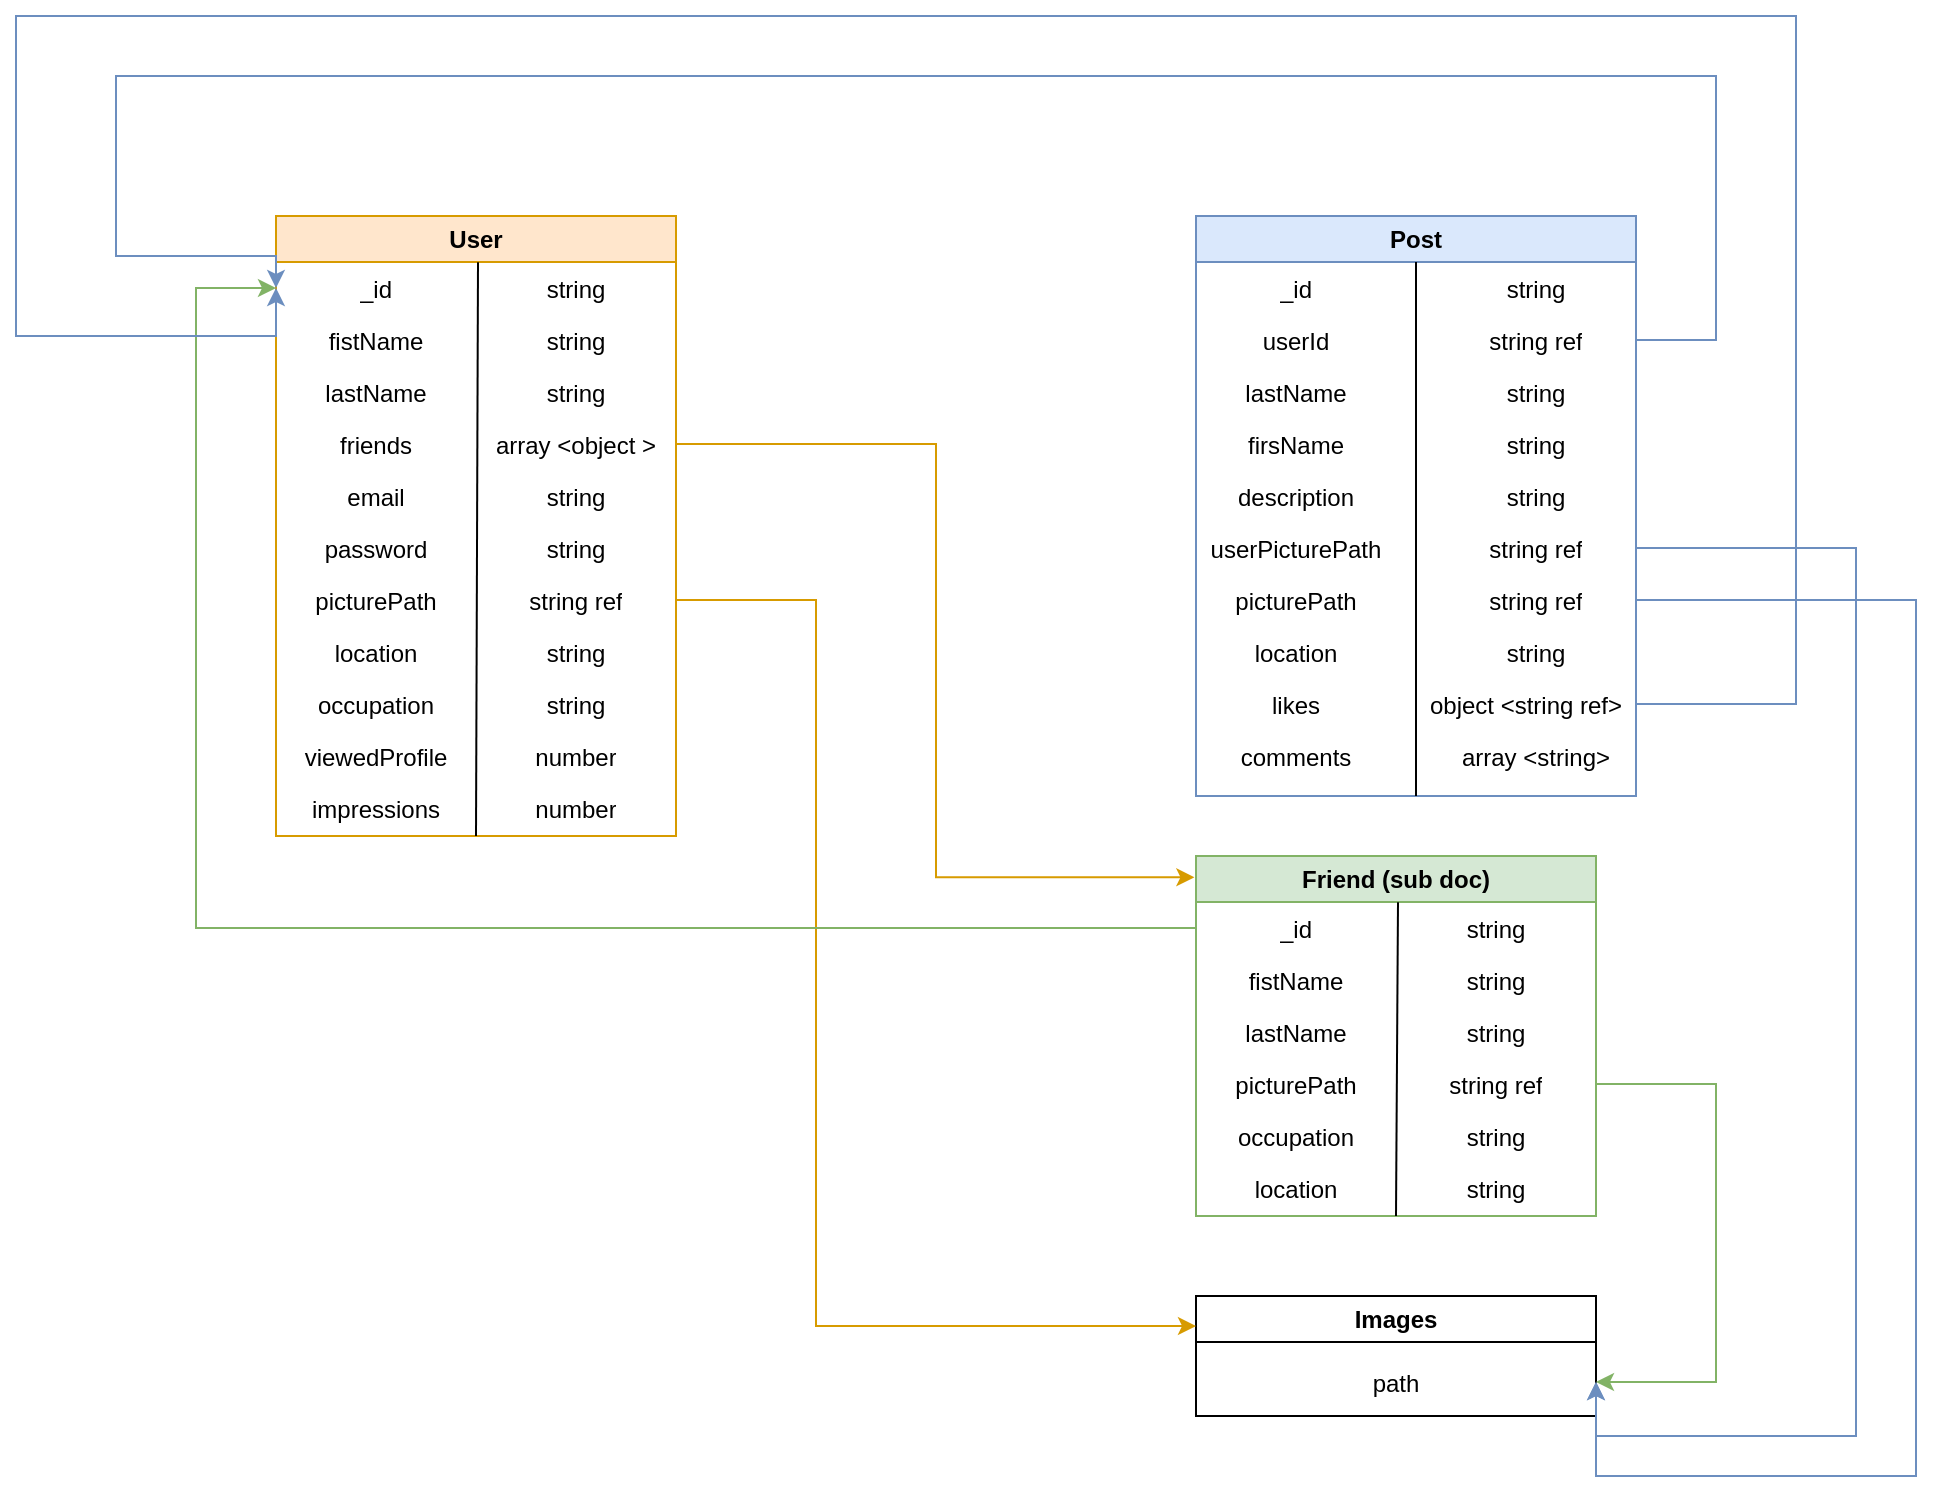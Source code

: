 <mxfile version="24.7.5">
  <diagram name="Page-1" id="9f46799a-70d6-7492-0946-bef42562c5a5">
    <mxGraphModel dx="762" dy="1180" grid="1" gridSize="10" guides="1" tooltips="1" connect="1" arrows="1" fold="1" page="1" pageScale="1" pageWidth="1100" pageHeight="850" background="none" math="0" shadow="0">
      <root>
        <mxCell id="0" />
        <mxCell id="1" parent="0" />
        <mxCell id="Df8o5yblTbUjX59oWI9H-17" value="User" style="swimlane;whiteSpace=wrap;html=1;fillColor=#ffe6cc;strokeColor=#d79b00;" vertex="1" parent="1">
          <mxGeometry x="250" y="140" width="200" height="310" as="geometry">
            <mxRectangle x="350" y="180" width="140" height="30" as="alternateBounds" />
          </mxGeometry>
        </mxCell>
        <mxCell id="78961159f06e98e8-23" value="_id" style="text;html=1;strokeColor=none;fillColor=none;align=center;verticalAlign=top;spacingLeft=4;spacingRight=4;whiteSpace=wrap;overflow=hidden;rotatable=0;points=[[0,0.5],[1,0.5]];portConstraint=eastwest;container=0;" parent="Df8o5yblTbUjX59oWI9H-17" vertex="1">
          <mxGeometry y="23" width="100" height="26" as="geometry" />
        </mxCell>
        <mxCell id="Df8o5yblTbUjX59oWI9H-18" value="" style="endArrow=none;html=1;rounded=0;entryX=1.01;entryY=0.004;entryDx=0;entryDy=0;entryPerimeter=0;exitX=0.5;exitY=1;exitDx=0;exitDy=0;" edge="1" parent="Df8o5yblTbUjX59oWI9H-17" source="Df8o5yblTbUjX59oWI9H-17" target="78961159f06e98e8-23">
          <mxGeometry width="50" height="50" relative="1" as="geometry">
            <mxPoint x="50" y="104" as="sourcePoint" />
            <mxPoint x="100" y="54" as="targetPoint" />
          </mxGeometry>
        </mxCell>
        <mxCell id="Df8o5yblTbUjX59oWI9H-19" value="string" style="text;html=1;strokeColor=none;fillColor=none;align=center;verticalAlign=top;spacingLeft=4;spacingRight=4;whiteSpace=wrap;overflow=hidden;rotatable=0;points=[[0,0.5],[1,0.5]];portConstraint=eastwest;container=0;" vertex="1" parent="Df8o5yblTbUjX59oWI9H-17">
          <mxGeometry x="100" y="23" width="100" height="26" as="geometry" />
        </mxCell>
        <mxCell id="Df8o5yblTbUjX59oWI9H-20" value="fistName" style="text;html=1;strokeColor=none;fillColor=none;align=center;verticalAlign=top;spacingLeft=4;spacingRight=4;whiteSpace=wrap;overflow=hidden;rotatable=0;points=[[0,0.5],[1,0.5]];portConstraint=eastwest;container=0;" vertex="1" parent="Df8o5yblTbUjX59oWI9H-17">
          <mxGeometry y="49" width="100" height="26" as="geometry" />
        </mxCell>
        <mxCell id="Df8o5yblTbUjX59oWI9H-21" value="string" style="text;html=1;strokeColor=none;fillColor=none;align=center;verticalAlign=top;spacingLeft=4;spacingRight=4;whiteSpace=wrap;overflow=hidden;rotatable=0;points=[[0,0.5],[1,0.5]];portConstraint=eastwest;container=0;" vertex="1" parent="Df8o5yblTbUjX59oWI9H-17">
          <mxGeometry x="100" y="49" width="100" height="26" as="geometry" />
        </mxCell>
        <mxCell id="Df8o5yblTbUjX59oWI9H-22" value="lastName" style="text;html=1;strokeColor=none;fillColor=none;align=center;verticalAlign=top;spacingLeft=4;spacingRight=4;whiteSpace=wrap;overflow=hidden;rotatable=0;points=[[0,0.5],[1,0.5]];portConstraint=eastwest;container=0;" vertex="1" parent="Df8o5yblTbUjX59oWI9H-17">
          <mxGeometry y="75" width="100" height="26" as="geometry" />
        </mxCell>
        <mxCell id="Df8o5yblTbUjX59oWI9H-23" value="string" style="text;html=1;strokeColor=none;fillColor=none;align=center;verticalAlign=top;spacingLeft=4;spacingRight=4;whiteSpace=wrap;overflow=hidden;rotatable=0;points=[[0,0.5],[1,0.5]];portConstraint=eastwest;container=0;" vertex="1" parent="Df8o5yblTbUjX59oWI9H-17">
          <mxGeometry x="100" y="75" width="100" height="26" as="geometry" />
        </mxCell>
        <mxCell id="Df8o5yblTbUjX59oWI9H-24" value="friends" style="text;html=1;strokeColor=none;fillColor=none;align=center;verticalAlign=top;spacingLeft=4;spacingRight=4;whiteSpace=wrap;overflow=hidden;rotatable=0;points=[[0,0.5],[1,0.5]];portConstraint=eastwest;container=0;" vertex="1" parent="Df8o5yblTbUjX59oWI9H-17">
          <mxGeometry y="101" width="100" height="26" as="geometry" />
        </mxCell>
        <mxCell id="Df8o5yblTbUjX59oWI9H-25" value="array &amp;lt;object &amp;gt;" style="text;html=1;strokeColor=none;fillColor=none;align=center;verticalAlign=top;spacingLeft=4;spacingRight=4;whiteSpace=wrap;overflow=hidden;rotatable=0;points=[[0,0.5],[1,0.5]];portConstraint=eastwest;container=0;" vertex="1" parent="Df8o5yblTbUjX59oWI9H-17">
          <mxGeometry x="100" y="101" width="100" height="26" as="geometry" />
        </mxCell>
        <mxCell id="Df8o5yblTbUjX59oWI9H-26" value="email" style="text;html=1;strokeColor=none;fillColor=none;align=center;verticalAlign=top;spacingLeft=4;spacingRight=4;whiteSpace=wrap;overflow=hidden;rotatable=0;points=[[0,0.5],[1,0.5]];portConstraint=eastwest;container=0;" vertex="1" parent="Df8o5yblTbUjX59oWI9H-17">
          <mxGeometry y="127" width="100" height="26" as="geometry" />
        </mxCell>
        <mxCell id="Df8o5yblTbUjX59oWI9H-27" value="string" style="text;html=1;strokeColor=none;fillColor=none;align=center;verticalAlign=top;spacingLeft=4;spacingRight=4;whiteSpace=wrap;overflow=hidden;rotatable=0;points=[[0,0.5],[1,0.5]];portConstraint=eastwest;container=0;" vertex="1" parent="Df8o5yblTbUjX59oWI9H-17">
          <mxGeometry x="100" y="127" width="100" height="26" as="geometry" />
        </mxCell>
        <mxCell id="Df8o5yblTbUjX59oWI9H-28" value="password" style="text;html=1;strokeColor=none;fillColor=none;align=center;verticalAlign=top;spacingLeft=4;spacingRight=4;whiteSpace=wrap;overflow=hidden;rotatable=0;points=[[0,0.5],[1,0.5]];portConstraint=eastwest;container=0;" vertex="1" parent="Df8o5yblTbUjX59oWI9H-17">
          <mxGeometry y="153" width="100" height="26" as="geometry" />
        </mxCell>
        <mxCell id="Df8o5yblTbUjX59oWI9H-29" value="string" style="text;html=1;strokeColor=none;fillColor=none;align=center;verticalAlign=top;spacingLeft=4;spacingRight=4;whiteSpace=wrap;overflow=hidden;rotatable=0;points=[[0,0.5],[1,0.5]];portConstraint=eastwest;container=0;" vertex="1" parent="Df8o5yblTbUjX59oWI9H-17">
          <mxGeometry x="100" y="153" width="100" height="26" as="geometry" />
        </mxCell>
        <mxCell id="Df8o5yblTbUjX59oWI9H-30" value="picturePath" style="text;html=1;strokeColor=none;fillColor=none;align=center;verticalAlign=top;spacingLeft=4;spacingRight=4;whiteSpace=wrap;overflow=hidden;rotatable=0;points=[[0,0.5],[1,0.5]];portConstraint=eastwest;container=0;" vertex="1" parent="Df8o5yblTbUjX59oWI9H-17">
          <mxGeometry y="179" width="100" height="26" as="geometry" />
        </mxCell>
        <mxCell id="Df8o5yblTbUjX59oWI9H-31" value="string ref" style="text;html=1;strokeColor=none;fillColor=none;align=center;verticalAlign=top;spacingLeft=4;spacingRight=4;whiteSpace=wrap;overflow=hidden;rotatable=0;points=[[0,0.5],[1,0.5]];portConstraint=eastwest;container=0;" vertex="1" parent="Df8o5yblTbUjX59oWI9H-17">
          <mxGeometry x="100" y="179" width="100" height="26" as="geometry" />
        </mxCell>
        <mxCell id="Df8o5yblTbUjX59oWI9H-32" value="location" style="text;html=1;strokeColor=none;fillColor=none;align=center;verticalAlign=top;spacingLeft=4;spacingRight=4;whiteSpace=wrap;overflow=hidden;rotatable=0;points=[[0,0.5],[1,0.5]];portConstraint=eastwest;container=0;" vertex="1" parent="Df8o5yblTbUjX59oWI9H-17">
          <mxGeometry y="205" width="100" height="26" as="geometry" />
        </mxCell>
        <mxCell id="Df8o5yblTbUjX59oWI9H-33" value="string" style="text;html=1;strokeColor=none;fillColor=none;align=center;verticalAlign=top;spacingLeft=4;spacingRight=4;whiteSpace=wrap;overflow=hidden;rotatable=0;points=[[0,0.5],[1,0.5]];portConstraint=eastwest;container=0;" vertex="1" parent="Df8o5yblTbUjX59oWI9H-17">
          <mxGeometry x="100" y="205" width="100" height="26" as="geometry" />
        </mxCell>
        <mxCell id="Df8o5yblTbUjX59oWI9H-34" value="occupation" style="text;html=1;strokeColor=none;fillColor=none;align=center;verticalAlign=top;spacingLeft=4;spacingRight=4;whiteSpace=wrap;overflow=hidden;rotatable=0;points=[[0,0.5],[1,0.5]];portConstraint=eastwest;container=0;" vertex="1" parent="Df8o5yblTbUjX59oWI9H-17">
          <mxGeometry y="231" width="100" height="26" as="geometry" />
        </mxCell>
        <mxCell id="Df8o5yblTbUjX59oWI9H-35" value="string" style="text;html=1;strokeColor=none;fillColor=none;align=center;verticalAlign=top;spacingLeft=4;spacingRight=4;whiteSpace=wrap;overflow=hidden;rotatable=0;points=[[0,0.5],[1,0.5]];portConstraint=eastwest;container=0;" vertex="1" parent="Df8o5yblTbUjX59oWI9H-17">
          <mxGeometry x="100" y="231" width="100" height="26" as="geometry" />
        </mxCell>
        <mxCell id="Df8o5yblTbUjX59oWI9H-36" value="viewedProfile" style="text;html=1;strokeColor=none;fillColor=none;align=center;verticalAlign=top;spacingLeft=4;spacingRight=4;whiteSpace=wrap;overflow=hidden;rotatable=0;points=[[0,0.5],[1,0.5]];portConstraint=eastwest;container=0;" vertex="1" parent="Df8o5yblTbUjX59oWI9H-17">
          <mxGeometry y="257" width="100" height="26" as="geometry" />
        </mxCell>
        <mxCell id="Df8o5yblTbUjX59oWI9H-37" value="number" style="text;html=1;strokeColor=none;fillColor=none;align=center;verticalAlign=top;spacingLeft=4;spacingRight=4;whiteSpace=wrap;overflow=hidden;rotatable=0;points=[[0,0.5],[1,0.5]];portConstraint=eastwest;container=0;" vertex="1" parent="Df8o5yblTbUjX59oWI9H-17">
          <mxGeometry x="100" y="257" width="100" height="26" as="geometry" />
        </mxCell>
        <mxCell id="Df8o5yblTbUjX59oWI9H-38" value="impressions" style="text;html=1;strokeColor=none;fillColor=none;align=center;verticalAlign=top;spacingLeft=4;spacingRight=4;whiteSpace=wrap;overflow=hidden;rotatable=0;points=[[0,0.5],[1,0.5]];portConstraint=eastwest;container=0;" vertex="1" parent="Df8o5yblTbUjX59oWI9H-17">
          <mxGeometry y="283" width="100" height="26" as="geometry" />
        </mxCell>
        <mxCell id="Df8o5yblTbUjX59oWI9H-39" value="number" style="text;html=1;strokeColor=none;fillColor=none;align=center;verticalAlign=top;spacingLeft=4;spacingRight=4;whiteSpace=wrap;overflow=hidden;rotatable=0;points=[[0,0.5],[1,0.5]];portConstraint=eastwest;container=0;" vertex="1" parent="Df8o5yblTbUjX59oWI9H-17">
          <mxGeometry x="100" y="283" width="100" height="26" as="geometry" />
        </mxCell>
        <mxCell id="Df8o5yblTbUjX59oWI9H-40" value="Post" style="swimlane;whiteSpace=wrap;html=1;fillColor=#dae8fc;strokeColor=#6c8ebf;" vertex="1" parent="1">
          <mxGeometry x="710" y="140" width="220" height="290" as="geometry">
            <mxRectangle x="350" y="180" width="140" height="30" as="alternateBounds" />
          </mxGeometry>
        </mxCell>
        <mxCell id="Df8o5yblTbUjX59oWI9H-41" value="_id" style="text;html=1;strokeColor=none;fillColor=none;align=center;verticalAlign=top;spacingLeft=4;spacingRight=4;whiteSpace=wrap;overflow=hidden;rotatable=0;points=[[0,0.5],[1,0.5]];portConstraint=eastwest;container=0;" vertex="1" parent="Df8o5yblTbUjX59oWI9H-40">
          <mxGeometry y="23" width="100" height="26" as="geometry" />
        </mxCell>
        <mxCell id="Df8o5yblTbUjX59oWI9H-42" value="" style="endArrow=none;html=1;rounded=0;exitX=0.5;exitY=1;exitDx=0;exitDy=0;" edge="1" parent="Df8o5yblTbUjX59oWI9H-40" source="Df8o5yblTbUjX59oWI9H-40">
          <mxGeometry width="50" height="50" relative="1" as="geometry">
            <mxPoint x="110" y="303" as="sourcePoint" />
            <mxPoint x="110" y="23" as="targetPoint" />
          </mxGeometry>
        </mxCell>
        <mxCell id="Df8o5yblTbUjX59oWI9H-43" value="string" style="text;html=1;strokeColor=none;fillColor=none;align=center;verticalAlign=top;spacingLeft=4;spacingRight=4;whiteSpace=wrap;overflow=hidden;rotatable=0;points=[[0,0.5],[1,0.5]];portConstraint=eastwest;container=0;" vertex="1" parent="Df8o5yblTbUjX59oWI9H-40">
          <mxGeometry x="120" y="23" width="100" height="26" as="geometry" />
        </mxCell>
        <mxCell id="Df8o5yblTbUjX59oWI9H-44" value="userId" style="text;html=1;strokeColor=none;fillColor=none;align=center;verticalAlign=top;spacingLeft=4;spacingRight=4;whiteSpace=wrap;overflow=hidden;rotatable=0;points=[[0,0.5],[1,0.5]];portConstraint=eastwest;container=0;" vertex="1" parent="Df8o5yblTbUjX59oWI9H-40">
          <mxGeometry y="49" width="100" height="26" as="geometry" />
        </mxCell>
        <mxCell id="Df8o5yblTbUjX59oWI9H-45" value="string ref" style="text;html=1;strokeColor=none;fillColor=none;align=center;verticalAlign=top;spacingLeft=4;spacingRight=4;whiteSpace=wrap;overflow=hidden;rotatable=0;points=[[0,0.5],[1,0.5]];portConstraint=eastwest;container=0;" vertex="1" parent="Df8o5yblTbUjX59oWI9H-40">
          <mxGeometry x="120" y="49" width="100" height="26" as="geometry" />
        </mxCell>
        <mxCell id="Df8o5yblTbUjX59oWI9H-46" value="lastName" style="text;html=1;strokeColor=none;fillColor=none;align=center;verticalAlign=top;spacingLeft=4;spacingRight=4;whiteSpace=wrap;overflow=hidden;rotatable=0;points=[[0,0.5],[1,0.5]];portConstraint=eastwest;container=0;" vertex="1" parent="Df8o5yblTbUjX59oWI9H-40">
          <mxGeometry y="75" width="100" height="26" as="geometry" />
        </mxCell>
        <mxCell id="Df8o5yblTbUjX59oWI9H-47" value="string" style="text;html=1;strokeColor=none;fillColor=none;align=center;verticalAlign=top;spacingLeft=4;spacingRight=4;whiteSpace=wrap;overflow=hidden;rotatable=0;points=[[0,0.5],[1,0.5]];portConstraint=eastwest;container=0;" vertex="1" parent="Df8o5yblTbUjX59oWI9H-40">
          <mxGeometry x="120" y="75" width="100" height="26" as="geometry" />
        </mxCell>
        <mxCell id="Df8o5yblTbUjX59oWI9H-48" value="firsName" style="text;html=1;strokeColor=none;fillColor=none;align=center;verticalAlign=top;spacingLeft=4;spacingRight=4;whiteSpace=wrap;overflow=hidden;rotatable=0;points=[[0,0.5],[1,0.5]];portConstraint=eastwest;container=0;" vertex="1" parent="Df8o5yblTbUjX59oWI9H-40">
          <mxGeometry y="101" width="100" height="26" as="geometry" />
        </mxCell>
        <mxCell id="Df8o5yblTbUjX59oWI9H-49" value="string" style="text;html=1;strokeColor=none;fillColor=none;align=center;verticalAlign=top;spacingLeft=4;spacingRight=4;whiteSpace=wrap;overflow=hidden;rotatable=0;points=[[0,0.5],[1,0.5]];portConstraint=eastwest;container=0;" vertex="1" parent="Df8o5yblTbUjX59oWI9H-40">
          <mxGeometry x="120" y="101" width="100" height="26" as="geometry" />
        </mxCell>
        <mxCell id="Df8o5yblTbUjX59oWI9H-50" value="description" style="text;html=1;strokeColor=none;fillColor=none;align=center;verticalAlign=top;spacingLeft=4;spacingRight=4;whiteSpace=wrap;overflow=hidden;rotatable=0;points=[[0,0.5],[1,0.5]];portConstraint=eastwest;container=0;" vertex="1" parent="Df8o5yblTbUjX59oWI9H-40">
          <mxGeometry y="127" width="100" height="26" as="geometry" />
        </mxCell>
        <mxCell id="Df8o5yblTbUjX59oWI9H-51" value="string" style="text;html=1;strokeColor=none;fillColor=none;align=center;verticalAlign=top;spacingLeft=4;spacingRight=4;whiteSpace=wrap;overflow=hidden;rotatable=0;points=[[0,0.5],[1,0.5]];portConstraint=eastwest;container=0;" vertex="1" parent="Df8o5yblTbUjX59oWI9H-40">
          <mxGeometry x="120" y="127" width="100" height="26" as="geometry" />
        </mxCell>
        <mxCell id="Df8o5yblTbUjX59oWI9H-52" value="userPicturePath" style="text;html=1;strokeColor=none;fillColor=none;align=center;verticalAlign=top;spacingLeft=4;spacingRight=4;whiteSpace=wrap;overflow=hidden;rotatable=0;points=[[0,0.5],[1,0.5]];portConstraint=eastwest;container=0;" vertex="1" parent="Df8o5yblTbUjX59oWI9H-40">
          <mxGeometry y="153" width="100" height="26" as="geometry" />
        </mxCell>
        <mxCell id="Df8o5yblTbUjX59oWI9H-53" value="string ref" style="text;html=1;strokeColor=none;fillColor=none;align=center;verticalAlign=top;spacingLeft=4;spacingRight=4;whiteSpace=wrap;overflow=hidden;rotatable=0;points=[[0,0.5],[1,0.5]];portConstraint=eastwest;container=0;" vertex="1" parent="Df8o5yblTbUjX59oWI9H-40">
          <mxGeometry x="120" y="153" width="100" height="26" as="geometry" />
        </mxCell>
        <mxCell id="Df8o5yblTbUjX59oWI9H-54" value="picturePath" style="text;html=1;strokeColor=none;fillColor=none;align=center;verticalAlign=top;spacingLeft=4;spacingRight=4;whiteSpace=wrap;overflow=hidden;rotatable=0;points=[[0,0.5],[1,0.5]];portConstraint=eastwest;container=0;" vertex="1" parent="Df8o5yblTbUjX59oWI9H-40">
          <mxGeometry y="179" width="100" height="26" as="geometry" />
        </mxCell>
        <mxCell id="Df8o5yblTbUjX59oWI9H-55" value="string ref" style="text;html=1;strokeColor=none;fillColor=none;align=center;verticalAlign=top;spacingLeft=4;spacingRight=4;whiteSpace=wrap;overflow=hidden;rotatable=0;points=[[0,0.5],[1,0.5]];portConstraint=eastwest;container=0;" vertex="1" parent="Df8o5yblTbUjX59oWI9H-40">
          <mxGeometry x="120" y="179" width="100" height="26" as="geometry" />
        </mxCell>
        <mxCell id="Df8o5yblTbUjX59oWI9H-56" value="location" style="text;html=1;strokeColor=none;fillColor=none;align=center;verticalAlign=top;spacingLeft=4;spacingRight=4;whiteSpace=wrap;overflow=hidden;rotatable=0;points=[[0,0.5],[1,0.5]];portConstraint=eastwest;container=0;" vertex="1" parent="Df8o5yblTbUjX59oWI9H-40">
          <mxGeometry y="205" width="100" height="26" as="geometry" />
        </mxCell>
        <mxCell id="Df8o5yblTbUjX59oWI9H-57" value="string" style="text;html=1;strokeColor=none;fillColor=none;align=center;verticalAlign=top;spacingLeft=4;spacingRight=4;whiteSpace=wrap;overflow=hidden;rotatable=0;points=[[0,0.5],[1,0.5]];portConstraint=eastwest;container=0;" vertex="1" parent="Df8o5yblTbUjX59oWI9H-40">
          <mxGeometry x="120" y="205" width="100" height="26" as="geometry" />
        </mxCell>
        <mxCell id="Df8o5yblTbUjX59oWI9H-58" value="likes" style="text;html=1;strokeColor=none;fillColor=none;align=center;verticalAlign=top;spacingLeft=4;spacingRight=4;whiteSpace=wrap;overflow=hidden;rotatable=0;points=[[0,0.5],[1,0.5]];portConstraint=eastwest;container=0;" vertex="1" parent="Df8o5yblTbUjX59oWI9H-40">
          <mxGeometry y="231" width="100" height="26" as="geometry" />
        </mxCell>
        <mxCell id="Df8o5yblTbUjX59oWI9H-59" value="object &amp;lt;string ref&amp;gt;" style="text;html=1;strokeColor=none;fillColor=none;align=center;verticalAlign=top;spacingLeft=4;spacingRight=4;whiteSpace=wrap;overflow=hidden;rotatable=0;points=[[0,0.5],[1,0.5]];portConstraint=eastwest;container=0;" vertex="1" parent="Df8o5yblTbUjX59oWI9H-40">
          <mxGeometry x="110" y="231" width="110" height="26" as="geometry" />
        </mxCell>
        <mxCell id="Df8o5yblTbUjX59oWI9H-60" value="comments" style="text;html=1;strokeColor=none;fillColor=none;align=center;verticalAlign=top;spacingLeft=4;spacingRight=4;whiteSpace=wrap;overflow=hidden;rotatable=0;points=[[0,0.5],[1,0.5]];portConstraint=eastwest;container=0;" vertex="1" parent="Df8o5yblTbUjX59oWI9H-40">
          <mxGeometry y="257" width="100" height="26" as="geometry" />
        </mxCell>
        <mxCell id="Df8o5yblTbUjX59oWI9H-61" value="array &amp;lt;string&amp;gt;" style="text;html=1;strokeColor=none;fillColor=none;align=center;verticalAlign=top;spacingLeft=4;spacingRight=4;whiteSpace=wrap;overflow=hidden;rotatable=0;points=[[0,0.5],[1,0.5]];portConstraint=eastwest;container=0;" vertex="1" parent="Df8o5yblTbUjX59oWI9H-40">
          <mxGeometry x="120" y="257" width="100" height="26" as="geometry" />
        </mxCell>
        <mxCell id="Df8o5yblTbUjX59oWI9H-65" value="Friend (sub doc)" style="swimlane;whiteSpace=wrap;html=1;fillColor=#d5e8d4;strokeColor=#82b366;" vertex="1" parent="1">
          <mxGeometry x="710" y="460" width="200" height="180" as="geometry">
            <mxRectangle x="350" y="180" width="140" height="30" as="alternateBounds" />
          </mxGeometry>
        </mxCell>
        <mxCell id="Df8o5yblTbUjX59oWI9H-66" value="_id" style="text;html=1;strokeColor=none;fillColor=none;align=center;verticalAlign=top;spacingLeft=4;spacingRight=4;whiteSpace=wrap;overflow=hidden;rotatable=0;points=[[0,0.5],[1,0.5]];portConstraint=eastwest;container=0;" vertex="1" parent="Df8o5yblTbUjX59oWI9H-65">
          <mxGeometry y="23" width="100" height="26" as="geometry" />
        </mxCell>
        <mxCell id="Df8o5yblTbUjX59oWI9H-67" value="" style="endArrow=none;html=1;rounded=0;entryX=1.01;entryY=0.004;entryDx=0;entryDy=0;entryPerimeter=0;exitX=0.5;exitY=1;exitDx=0;exitDy=0;" edge="1" parent="Df8o5yblTbUjX59oWI9H-65" source="Df8o5yblTbUjX59oWI9H-65" target="Df8o5yblTbUjX59oWI9H-66">
          <mxGeometry width="50" height="50" relative="1" as="geometry">
            <mxPoint x="50" y="104" as="sourcePoint" />
            <mxPoint x="100" y="54" as="targetPoint" />
          </mxGeometry>
        </mxCell>
        <mxCell id="Df8o5yblTbUjX59oWI9H-68" value="string" style="text;html=1;strokeColor=none;fillColor=none;align=center;verticalAlign=top;spacingLeft=4;spacingRight=4;whiteSpace=wrap;overflow=hidden;rotatable=0;points=[[0,0.5],[1,0.5]];portConstraint=eastwest;container=0;" vertex="1" parent="Df8o5yblTbUjX59oWI9H-65">
          <mxGeometry x="100" y="23" width="100" height="26" as="geometry" />
        </mxCell>
        <mxCell id="Df8o5yblTbUjX59oWI9H-69" value="fistName" style="text;html=1;strokeColor=none;fillColor=none;align=center;verticalAlign=top;spacingLeft=4;spacingRight=4;whiteSpace=wrap;overflow=hidden;rotatable=0;points=[[0,0.5],[1,0.5]];portConstraint=eastwest;container=0;" vertex="1" parent="Df8o5yblTbUjX59oWI9H-65">
          <mxGeometry y="49" width="100" height="26" as="geometry" />
        </mxCell>
        <mxCell id="Df8o5yblTbUjX59oWI9H-70" value="string" style="text;html=1;strokeColor=none;fillColor=none;align=center;verticalAlign=top;spacingLeft=4;spacingRight=4;whiteSpace=wrap;overflow=hidden;rotatable=0;points=[[0,0.5],[1,0.5]];portConstraint=eastwest;container=0;" vertex="1" parent="Df8o5yblTbUjX59oWI9H-65">
          <mxGeometry x="100" y="49" width="100" height="26" as="geometry" />
        </mxCell>
        <mxCell id="Df8o5yblTbUjX59oWI9H-71" value="lastName" style="text;html=1;strokeColor=none;fillColor=none;align=center;verticalAlign=top;spacingLeft=4;spacingRight=4;whiteSpace=wrap;overflow=hidden;rotatable=0;points=[[0,0.5],[1,0.5]];portConstraint=eastwest;container=0;" vertex="1" parent="Df8o5yblTbUjX59oWI9H-65">
          <mxGeometry y="75" width="100" height="26" as="geometry" />
        </mxCell>
        <mxCell id="Df8o5yblTbUjX59oWI9H-72" value="string" style="text;html=1;strokeColor=none;fillColor=none;align=center;verticalAlign=top;spacingLeft=4;spacingRight=4;whiteSpace=wrap;overflow=hidden;rotatable=0;points=[[0,0.5],[1,0.5]];portConstraint=eastwest;container=0;" vertex="1" parent="Df8o5yblTbUjX59oWI9H-65">
          <mxGeometry x="100" y="75" width="100" height="26" as="geometry" />
        </mxCell>
        <mxCell id="Df8o5yblTbUjX59oWI9H-79" value="picturePath" style="text;html=1;strokeColor=none;fillColor=none;align=center;verticalAlign=top;spacingLeft=4;spacingRight=4;whiteSpace=wrap;overflow=hidden;rotatable=0;points=[[0,0.5],[1,0.5]];portConstraint=eastwest;container=0;" vertex="1" parent="Df8o5yblTbUjX59oWI9H-65">
          <mxGeometry y="101" width="100" height="26" as="geometry" />
        </mxCell>
        <mxCell id="Df8o5yblTbUjX59oWI9H-80" value="string ref" style="text;html=1;strokeColor=none;fillColor=none;align=center;verticalAlign=top;spacingLeft=4;spacingRight=4;whiteSpace=wrap;overflow=hidden;rotatable=0;points=[[0,0.5],[1,0.5]];portConstraint=eastwest;container=0;" vertex="1" parent="Df8o5yblTbUjX59oWI9H-65">
          <mxGeometry x="100" y="101" width="100" height="26" as="geometry" />
        </mxCell>
        <mxCell id="Df8o5yblTbUjX59oWI9H-81" value="location" style="text;html=1;strokeColor=none;fillColor=none;align=center;verticalAlign=top;spacingLeft=4;spacingRight=4;whiteSpace=wrap;overflow=hidden;rotatable=0;points=[[0,0.5],[1,0.5]];portConstraint=eastwest;container=0;" vertex="1" parent="Df8o5yblTbUjX59oWI9H-65">
          <mxGeometry y="153" width="100" height="26" as="geometry" />
        </mxCell>
        <mxCell id="Df8o5yblTbUjX59oWI9H-82" value="string" style="text;html=1;strokeColor=none;fillColor=none;align=center;verticalAlign=top;spacingLeft=4;spacingRight=4;whiteSpace=wrap;overflow=hidden;rotatable=0;points=[[0,0.5],[1,0.5]];portConstraint=eastwest;container=0;" vertex="1" parent="Df8o5yblTbUjX59oWI9H-65">
          <mxGeometry x="100" y="153" width="100" height="26" as="geometry" />
        </mxCell>
        <mxCell id="Df8o5yblTbUjX59oWI9H-83" value="occupation" style="text;html=1;strokeColor=none;fillColor=none;align=center;verticalAlign=top;spacingLeft=4;spacingRight=4;whiteSpace=wrap;overflow=hidden;rotatable=0;points=[[0,0.5],[1,0.5]];portConstraint=eastwest;container=0;" vertex="1" parent="Df8o5yblTbUjX59oWI9H-65">
          <mxGeometry y="127" width="100" height="26" as="geometry" />
        </mxCell>
        <mxCell id="Df8o5yblTbUjX59oWI9H-84" value="string" style="text;html=1;strokeColor=none;fillColor=none;align=center;verticalAlign=top;spacingLeft=4;spacingRight=4;whiteSpace=wrap;overflow=hidden;rotatable=0;points=[[0,0.5],[1,0.5]];portConstraint=eastwest;container=0;" vertex="1" parent="Df8o5yblTbUjX59oWI9H-65">
          <mxGeometry x="100" y="127" width="100" height="26" as="geometry" />
        </mxCell>
        <mxCell id="Df8o5yblTbUjX59oWI9H-104" value="Images" style="swimlane;whiteSpace=wrap;html=1;" vertex="1" parent="1">
          <mxGeometry x="710" y="680" width="200" height="60" as="geometry" />
        </mxCell>
        <mxCell id="Df8o5yblTbUjX59oWI9H-105" value="path" style="text;html=1;strokeColor=none;fillColor=none;align=center;verticalAlign=top;spacingLeft=4;spacingRight=4;whiteSpace=wrap;overflow=hidden;rotatable=0;points=[[0,0.5],[1,0.5]];portConstraint=eastwest;container=0;" vertex="1" parent="Df8o5yblTbUjX59oWI9H-104">
          <mxGeometry y="30" width="200" height="26" as="geometry" />
        </mxCell>
        <mxCell id="Df8o5yblTbUjX59oWI9H-106" style="edgeStyle=orthogonalEdgeStyle;rounded=0;orthogonalLoop=1;jettySize=auto;html=1;entryX=-0.004;entryY=0.059;entryDx=0;entryDy=0;entryPerimeter=0;fillColor=#ffe6cc;strokeColor=#d79b00;" edge="1" parent="1" source="Df8o5yblTbUjX59oWI9H-25" target="Df8o5yblTbUjX59oWI9H-65">
          <mxGeometry relative="1" as="geometry" />
        </mxCell>
        <mxCell id="Df8o5yblTbUjX59oWI9H-107" style="edgeStyle=orthogonalEdgeStyle;rounded=0;orthogonalLoop=1;jettySize=auto;html=1;entryX=0;entryY=0.25;entryDx=0;entryDy=0;fillColor=#ffe6cc;strokeColor=#d79b00;" edge="1" parent="1" source="Df8o5yblTbUjX59oWI9H-31" target="Df8o5yblTbUjX59oWI9H-104">
          <mxGeometry relative="1" as="geometry">
            <Array as="points">
              <mxPoint x="520" y="332" />
              <mxPoint x="520" y="695" />
            </Array>
          </mxGeometry>
        </mxCell>
        <mxCell id="Df8o5yblTbUjX59oWI9H-108" style="edgeStyle=orthogonalEdgeStyle;rounded=0;orthogonalLoop=1;jettySize=auto;html=1;entryX=0;entryY=0.5;entryDx=0;entryDy=0;fillColor=#d5e8d4;strokeColor=#82b366;" edge="1" parent="1" source="Df8o5yblTbUjX59oWI9H-66" target="78961159f06e98e8-23">
          <mxGeometry relative="1" as="geometry">
            <Array as="points">
              <mxPoint x="210" y="496" />
              <mxPoint x="210" y="176" />
            </Array>
          </mxGeometry>
        </mxCell>
        <mxCell id="Df8o5yblTbUjX59oWI9H-109" style="edgeStyle=orthogonalEdgeStyle;rounded=0;orthogonalLoop=1;jettySize=auto;html=1;entryX=1;entryY=0.5;entryDx=0;entryDy=0;fillColor=#d5e8d4;strokeColor=#82b366;" edge="1" parent="1" source="Df8o5yblTbUjX59oWI9H-80" target="Df8o5yblTbUjX59oWI9H-105">
          <mxGeometry relative="1" as="geometry">
            <Array as="points">
              <mxPoint x="970" y="574" />
              <mxPoint x="970" y="723" />
            </Array>
          </mxGeometry>
        </mxCell>
        <mxCell id="Df8o5yblTbUjX59oWI9H-110" style="edgeStyle=orthogonalEdgeStyle;rounded=0;orthogonalLoop=1;jettySize=auto;html=1;entryX=0;entryY=0.5;entryDx=0;entryDy=0;exitX=1;exitY=0.5;exitDx=0;exitDy=0;fillColor=#dae8fc;strokeColor=#6c8ebf;" edge="1" parent="1" source="Df8o5yblTbUjX59oWI9H-45" target="78961159f06e98e8-23">
          <mxGeometry relative="1" as="geometry">
            <Array as="points">
              <mxPoint x="970" y="202" />
              <mxPoint x="970" y="70" />
              <mxPoint x="170" y="70" />
              <mxPoint x="170" y="160" />
              <mxPoint x="250" y="160" />
            </Array>
          </mxGeometry>
        </mxCell>
        <mxCell id="Df8o5yblTbUjX59oWI9H-111" style="edgeStyle=orthogonalEdgeStyle;rounded=0;orthogonalLoop=1;jettySize=auto;html=1;entryX=0;entryY=0.5;entryDx=0;entryDy=0;exitX=1;exitY=0.5;exitDx=0;exitDy=0;fillColor=#dae8fc;strokeColor=#6c8ebf;" edge="1" parent="1" source="Df8o5yblTbUjX59oWI9H-59" target="78961159f06e98e8-23">
          <mxGeometry relative="1" as="geometry">
            <Array as="points">
              <mxPoint x="1010" y="384" />
              <mxPoint x="1010" y="40" />
              <mxPoint x="120" y="40" />
              <mxPoint x="120" y="200" />
              <mxPoint x="250" y="200" />
            </Array>
          </mxGeometry>
        </mxCell>
        <mxCell id="Df8o5yblTbUjX59oWI9H-112" style="edgeStyle=orthogonalEdgeStyle;rounded=0;orthogonalLoop=1;jettySize=auto;html=1;entryX=1;entryY=0.5;entryDx=0;entryDy=0;exitX=1;exitY=0.5;exitDx=0;exitDy=0;fillColor=#dae8fc;strokeColor=#6c8ebf;" edge="1" parent="1" source="Df8o5yblTbUjX59oWI9H-53" target="Df8o5yblTbUjX59oWI9H-105">
          <mxGeometry relative="1" as="geometry">
            <Array as="points">
              <mxPoint x="1040" y="306" />
              <mxPoint x="1040" y="750" />
              <mxPoint x="910" y="750" />
            </Array>
          </mxGeometry>
        </mxCell>
        <mxCell id="Df8o5yblTbUjX59oWI9H-113" style="edgeStyle=orthogonalEdgeStyle;rounded=0;orthogonalLoop=1;jettySize=auto;html=1;entryX=1;entryY=0.5;entryDx=0;entryDy=0;fillColor=#dae8fc;strokeColor=#6c8ebf;" edge="1" parent="1" source="Df8o5yblTbUjX59oWI9H-55" target="Df8o5yblTbUjX59oWI9H-105">
          <mxGeometry relative="1" as="geometry">
            <Array as="points">
              <mxPoint x="1070" y="332" />
              <mxPoint x="1070" y="770" />
              <mxPoint x="910" y="770" />
            </Array>
          </mxGeometry>
        </mxCell>
      </root>
    </mxGraphModel>
  </diagram>
</mxfile>
